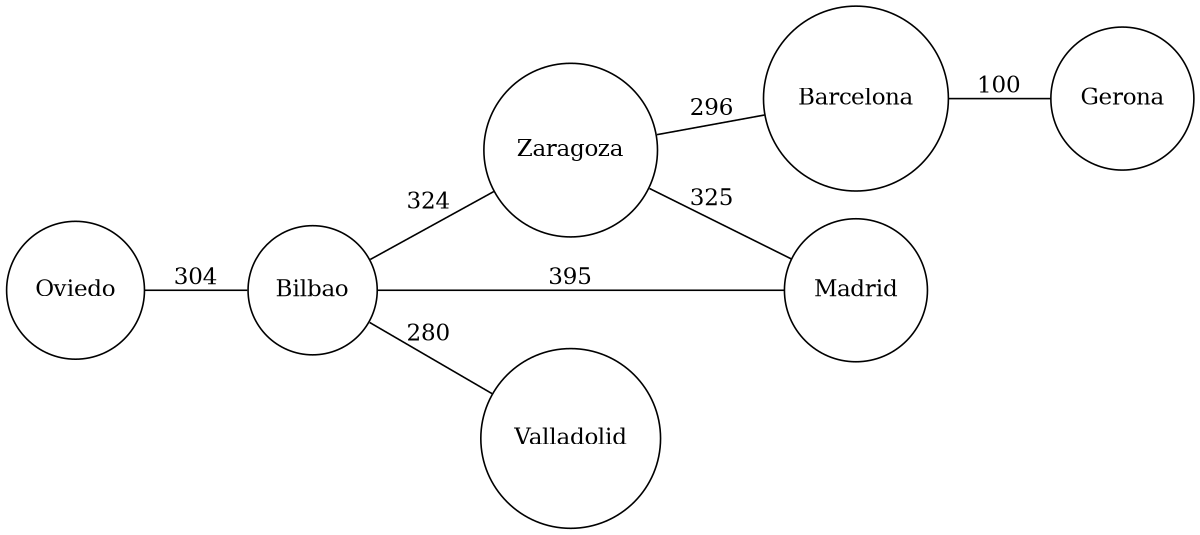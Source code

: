 digraph G {

rankdir=LR size="8,5"
	node [shape=circle]
"Oviedo"
"Oviedo"->"Bilbao"[dir=none label="304"]
"Bilbao"
"Bilbao"->"Zaragoza"[dir=none label="324"]
"Bilbao"->"Madrid"[dir=none label="395"]
"Bilbao"->"Valladolid"[dir=none label="280"]
"Zaragoza"
"Zaragoza"->"Barcelona"[dir=none label="296"]
"Zaragoza"->"Madrid"[dir=none label="325"]
"Madrid"
"Valladolid"
"Barcelona"
"Barcelona"->"Gerona"[dir=none label="100"]
"Gerona"


}
